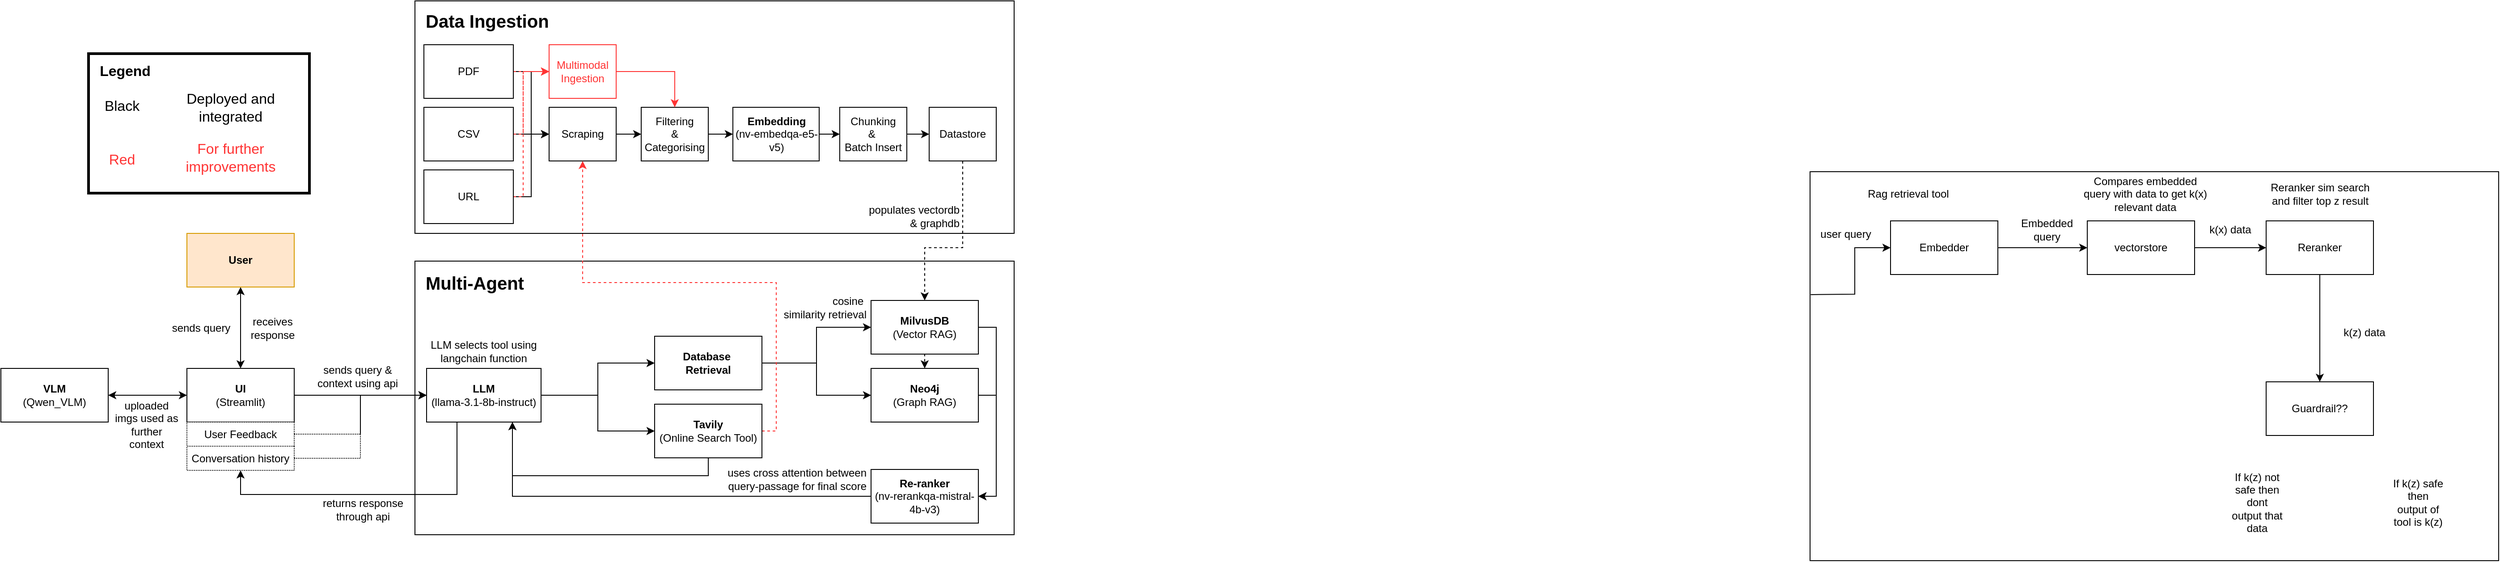 <mxfile version="24.5.3" type="device">
  <diagram name="Page-1" id="OuwUP65qcrgvOCPE6IUq">
    <mxGraphModel dx="1595" dy="1097" grid="0" gridSize="10" guides="1" tooltips="1" connect="1" arrows="1" fold="1" page="0" pageScale="1" pageWidth="850" pageHeight="1100" math="0" shadow="0">
      <root>
        <mxCell id="0" />
        <mxCell id="1" parent="0" />
        <mxCell id="2rJcS4rlqBvwB5Bz8rLU-26" style="edgeStyle=orthogonalEdgeStyle;rounded=0;orthogonalLoop=1;jettySize=auto;html=1;exitX=0.5;exitY=1;exitDx=0;exitDy=0;entryX=0.5;entryY=0;entryDx=0;entryDy=0;dashed=1;" edge="1" parent="1" source="2rJcS4rlqBvwB5Bz8rLU-8" target="2rJcS4rlqBvwB5Bz8rLU-15">
          <mxGeometry relative="1" as="geometry">
            <Array as="points">
              <mxPoint x="873" y="135" />
              <mxPoint x="830" y="135" />
            </Array>
          </mxGeometry>
        </mxCell>
        <mxCell id="PeV8ew4W6R2yW3cbjNy5-6" value="" style="rounded=0;whiteSpace=wrap;html=1;fillColor=none;align=left;" parent="1" vertex="1">
          <mxGeometry x="260" y="150" width="670" height="306" as="geometry" />
        </mxCell>
        <mxCell id="LoCKKTWlTXD0ZGGIlzzf-9" value="" style="rounded=0;whiteSpace=wrap;html=1;fillColor=none;" parent="1" vertex="1">
          <mxGeometry x="1820" y="50" width="770" height="435" as="geometry" />
        </mxCell>
        <mxCell id="PeV8ew4W6R2yW3cbjNy5-14" style="edgeStyle=orthogonalEdgeStyle;rounded=0;orthogonalLoop=1;jettySize=auto;html=1;entryX=0;entryY=0.5;entryDx=0;entryDy=0;" parent="1" source="LoCKKTWlTXD0ZGGIlzzf-1" target="PeV8ew4W6R2yW3cbjNy5-12" edge="1">
          <mxGeometry relative="1" as="geometry" />
        </mxCell>
        <mxCell id="PeV8ew4W6R2yW3cbjNy5-53" style="edgeStyle=orthogonalEdgeStyle;rounded=0;orthogonalLoop=1;jettySize=auto;html=1;exitX=0.25;exitY=1;exitDx=0;exitDy=0;entryX=0.5;entryY=1;entryDx=0;entryDy=0;" parent="1" source="LoCKKTWlTXD0ZGGIlzzf-1" target="2rJcS4rlqBvwB5Bz8rLU-5" edge="1">
          <mxGeometry relative="1" as="geometry">
            <mxPoint x="183" y="386" as="targetPoint" />
            <Array as="points">
              <mxPoint x="307" y="411" />
              <mxPoint x="65" y="411" />
            </Array>
          </mxGeometry>
        </mxCell>
        <mxCell id="2rJcS4rlqBvwB5Bz8rLU-19" style="edgeStyle=orthogonalEdgeStyle;rounded=0;orthogonalLoop=1;jettySize=auto;html=1;exitX=1;exitY=0.5;exitDx=0;exitDy=0;entryX=0;entryY=0.5;entryDx=0;entryDy=0;" edge="1" parent="1" source="LoCKKTWlTXD0ZGGIlzzf-1" target="2rJcS4rlqBvwB5Bz8rLU-16">
          <mxGeometry relative="1" as="geometry" />
        </mxCell>
        <mxCell id="LoCKKTWlTXD0ZGGIlzzf-1" value="&lt;b&gt;LLM&lt;/b&gt;&lt;br&gt;(llama-3.1-8b-instruct)" style="rounded=0;whiteSpace=wrap;html=1;" parent="1" vertex="1">
          <mxGeometry x="273" y="270" width="128" height="60" as="geometry" />
        </mxCell>
        <mxCell id="LoCKKTWlTXD0ZGGIlzzf-15" style="edgeStyle=orthogonalEdgeStyle;rounded=0;orthogonalLoop=1;jettySize=auto;html=1;" parent="1" source="LoCKKTWlTXD0ZGGIlzzf-2" target="LoCKKTWlTXD0ZGGIlzzf-14" edge="1">
          <mxGeometry relative="1" as="geometry" />
        </mxCell>
        <mxCell id="LoCKKTWlTXD0ZGGIlzzf-2" value="Embedder" style="rounded=0;whiteSpace=wrap;html=1;" parent="1" vertex="1">
          <mxGeometry x="1910" y="105" width="120" height="60" as="geometry" />
        </mxCell>
        <mxCell id="LoCKKTWlTXD0ZGGIlzzf-4" value="sends query &amp;amp; context using api" style="text;html=1;align=center;verticalAlign=middle;whiteSpace=wrap;rounded=0;" parent="1" vertex="1">
          <mxGeometry x="147" y="264" width="98" height="30" as="geometry" />
        </mxCell>
        <mxCell id="LoCKKTWlTXD0ZGGIlzzf-7" style="edgeStyle=orthogonalEdgeStyle;rounded=0;orthogonalLoop=1;jettySize=auto;html=1;exitX=1;exitY=0.5;exitDx=0;exitDy=0;entryX=0;entryY=0.5;entryDx=0;entryDy=0;" parent="1" source="LoCKKTWlTXD0ZGGIlzzf-5" target="LoCKKTWlTXD0ZGGIlzzf-1" edge="1">
          <mxGeometry relative="1" as="geometry" />
        </mxCell>
        <mxCell id="PeV8ew4W6R2yW3cbjNy5-2" value="" style="edgeStyle=orthogonalEdgeStyle;rounded=0;orthogonalLoop=1;jettySize=auto;html=1;strokeColor=none;" parent="1" source="LoCKKTWlTXD0ZGGIlzzf-5" target="PeV8ew4W6R2yW3cbjNy5-1" edge="1">
          <mxGeometry relative="1" as="geometry" />
        </mxCell>
        <mxCell id="2rJcS4rlqBvwB5Bz8rLU-22" style="edgeStyle=orthogonalEdgeStyle;rounded=0;orthogonalLoop=1;jettySize=auto;html=1;exitX=0;exitY=0.5;exitDx=0;exitDy=0;entryX=1;entryY=0.5;entryDx=0;entryDy=0;startArrow=classic;startFill=1;" edge="1" parent="1" source="LoCKKTWlTXD0ZGGIlzzf-5" target="2rJcS4rlqBvwB5Bz8rLU-21">
          <mxGeometry relative="1" as="geometry" />
        </mxCell>
        <mxCell id="LoCKKTWlTXD0ZGGIlzzf-5" value="&lt;b&gt;UI&lt;/b&gt;&lt;div&gt;(Streamlit)&lt;/div&gt;" style="rounded=0;whiteSpace=wrap;html=1;" parent="1" vertex="1">
          <mxGeometry x="5" y="270" width="120" height="60" as="geometry" />
        </mxCell>
        <mxCell id="LoCKKTWlTXD0ZGGIlzzf-8" value="LLM selects tool using langchain function" style="text;html=1;align=center;verticalAlign=middle;whiteSpace=wrap;rounded=0;" parent="1" vertex="1">
          <mxGeometry x="271" y="231" width="132" height="39" as="geometry" />
        </mxCell>
        <mxCell id="LoCKKTWlTXD0ZGGIlzzf-10" value="Rag retrieval tool" style="text;html=1;align=center;verticalAlign=middle;whiteSpace=wrap;rounded=0;" parent="1" vertex="1">
          <mxGeometry x="1850" y="40" width="160" height="70" as="geometry" />
        </mxCell>
        <mxCell id="LoCKKTWlTXD0ZGGIlzzf-12" value="" style="endArrow=classic;html=1;rounded=0;exitX=0.001;exitY=0.316;exitDx=0;exitDy=0;exitPerimeter=0;entryX=0;entryY=0.5;entryDx=0;entryDy=0;" parent="1" source="LoCKKTWlTXD0ZGGIlzzf-9" target="LoCKKTWlTXD0ZGGIlzzf-2" edge="1">
          <mxGeometry width="50" height="50" relative="1" as="geometry">
            <mxPoint x="1950" y="235" as="sourcePoint" />
            <mxPoint x="2000" y="185" as="targetPoint" />
            <Array as="points">
              <mxPoint x="1870" y="187" />
              <mxPoint x="1870" y="135" />
            </Array>
          </mxGeometry>
        </mxCell>
        <mxCell id="LoCKKTWlTXD0ZGGIlzzf-13" value="user query" style="text;html=1;align=center;verticalAlign=middle;whiteSpace=wrap;rounded=0;" parent="1" vertex="1">
          <mxGeometry x="1830" y="105" width="60" height="30" as="geometry" />
        </mxCell>
        <mxCell id="LoCKKTWlTXD0ZGGIlzzf-18" style="edgeStyle=orthogonalEdgeStyle;rounded=0;orthogonalLoop=1;jettySize=auto;html=1;entryX=0;entryY=0.5;entryDx=0;entryDy=0;" parent="1" source="LoCKKTWlTXD0ZGGIlzzf-14" target="LoCKKTWlTXD0ZGGIlzzf-17" edge="1">
          <mxGeometry relative="1" as="geometry" />
        </mxCell>
        <mxCell id="LoCKKTWlTXD0ZGGIlzzf-14" value="vectorstore" style="rounded=0;whiteSpace=wrap;html=1;" parent="1" vertex="1">
          <mxGeometry x="2130" y="105" width="120" height="60" as="geometry" />
        </mxCell>
        <mxCell id="LoCKKTWlTXD0ZGGIlzzf-16" value="Embedded query" style="text;html=1;align=center;verticalAlign=middle;whiteSpace=wrap;rounded=0;" parent="1" vertex="1">
          <mxGeometry x="2040" y="95" width="90" height="40" as="geometry" />
        </mxCell>
        <mxCell id="LoCKKTWlTXD0ZGGIlzzf-19" value="Compares embedded query with data to get k(x) relevant data" style="text;html=1;align=center;verticalAlign=middle;whiteSpace=wrap;rounded=0;" parent="1" vertex="1">
          <mxGeometry x="2120" y="55" width="150" height="40" as="geometry" />
        </mxCell>
        <mxCell id="LoCKKTWlTXD0ZGGIlzzf-20" value="k(x) data" style="text;html=1;align=center;verticalAlign=middle;whiteSpace=wrap;rounded=0;" parent="1" vertex="1">
          <mxGeometry x="2260" y="100" width="60" height="30" as="geometry" />
        </mxCell>
        <mxCell id="LoCKKTWlTXD0ZGGIlzzf-23" style="edgeStyle=orthogonalEdgeStyle;rounded=0;orthogonalLoop=1;jettySize=auto;html=1;entryX=0.5;entryY=0;entryDx=0;entryDy=0;" parent="1" source="LoCKKTWlTXD0ZGGIlzzf-17" target="LoCKKTWlTXD0ZGGIlzzf-22" edge="1">
          <mxGeometry relative="1" as="geometry" />
        </mxCell>
        <mxCell id="LoCKKTWlTXD0ZGGIlzzf-17" value="Reranker" style="rounded=0;whiteSpace=wrap;html=1;" parent="1" vertex="1">
          <mxGeometry x="2330" y="105" width="120" height="60" as="geometry" />
        </mxCell>
        <mxCell id="LoCKKTWlTXD0ZGGIlzzf-22" value="Guardrail??" style="rounded=0;whiteSpace=wrap;html=1;" parent="1" vertex="1">
          <mxGeometry x="2330" y="285" width="120" height="60" as="geometry" />
        </mxCell>
        <mxCell id="LoCKKTWlTXD0ZGGIlzzf-24" value="k(z) data" style="text;html=1;align=center;verticalAlign=middle;whiteSpace=wrap;rounded=0;" parent="1" vertex="1">
          <mxGeometry x="2410" y="215" width="60" height="30" as="geometry" />
        </mxCell>
        <mxCell id="LoCKKTWlTXD0ZGGIlzzf-25" value="Reranker sim search and filter top z result" style="text;html=1;align=center;verticalAlign=middle;whiteSpace=wrap;rounded=0;" parent="1" vertex="1">
          <mxGeometry x="2332.5" y="60" width="115" height="30" as="geometry" />
        </mxCell>
        <mxCell id="LoCKKTWlTXD0ZGGIlzzf-30" value="If k(z) safe then output of tool is k(z)" style="text;html=1;align=center;verticalAlign=middle;whiteSpace=wrap;rounded=0;" parent="1" vertex="1">
          <mxGeometry x="2470" y="405" width="60" height="30" as="geometry" />
        </mxCell>
        <mxCell id="LoCKKTWlTXD0ZGGIlzzf-31" value="If k(z) not safe then dont output that data" style="text;html=1;align=center;verticalAlign=middle;whiteSpace=wrap;rounded=0;" parent="1" vertex="1">
          <mxGeometry x="2290" y="405" width="60" height="30" as="geometry" />
        </mxCell>
        <mxCell id="PeV8ew4W6R2yW3cbjNy5-3" value="" style="edgeStyle=orthogonalEdgeStyle;rounded=0;orthogonalLoop=1;jettySize=auto;html=1;startArrow=classic;startFill=1;" parent="1" source="PeV8ew4W6R2yW3cbjNy5-1" target="LoCKKTWlTXD0ZGGIlzzf-5" edge="1">
          <mxGeometry relative="1" as="geometry" />
        </mxCell>
        <mxCell id="PeV8ew4W6R2yW3cbjNy5-1" value="&lt;b&gt;User&lt;/b&gt;" style="rounded=0;whiteSpace=wrap;html=1;fontStyle=0;labelBorderColor=none;fillColor=#ffe6cc;strokeColor=#d79b00;" parent="1" vertex="1">
          <mxGeometry x="5" y="119" width="120" height="60" as="geometry" />
        </mxCell>
        <mxCell id="PeV8ew4W6R2yW3cbjNy5-7" value="&lt;font style=&quot;font-size: 20px;&quot;&gt;&lt;b&gt;Multi-Agent&lt;/b&gt;&lt;/font&gt;" style="text;html=1;align=left;verticalAlign=middle;whiteSpace=wrap;rounded=0;" parent="1" vertex="1">
          <mxGeometry x="270" y="154" width="230" height="40" as="geometry" />
        </mxCell>
        <mxCell id="PeV8ew4W6R2yW3cbjNy5-21" style="edgeStyle=orthogonalEdgeStyle;rounded=0;orthogonalLoop=1;jettySize=auto;html=1;entryX=0;entryY=0.5;entryDx=0;entryDy=0;" parent="1" source="PeV8ew4W6R2yW3cbjNy5-12" target="PeV8ew4W6R2yW3cbjNy5-17" edge="1">
          <mxGeometry relative="1" as="geometry" />
        </mxCell>
        <mxCell id="2rJcS4rlqBvwB5Bz8rLU-24" style="edgeStyle=orthogonalEdgeStyle;rounded=0;orthogonalLoop=1;jettySize=auto;html=1;exitX=1;exitY=0.5;exitDx=0;exitDy=0;entryX=0;entryY=0.5;entryDx=0;entryDy=0;" edge="1" parent="1" source="PeV8ew4W6R2yW3cbjNy5-12" target="2rJcS4rlqBvwB5Bz8rLU-15">
          <mxGeometry relative="1" as="geometry" />
        </mxCell>
        <mxCell id="PeV8ew4W6R2yW3cbjNy5-12" value="&lt;b&gt;Database&amp;nbsp;&lt;/b&gt;&lt;div&gt;&lt;b&gt;Retrieval&lt;/b&gt;&lt;/div&gt;" style="rounded=0;whiteSpace=wrap;html=1;" parent="1" vertex="1">
          <mxGeometry x="528" y="234" width="120" height="60" as="geometry" />
        </mxCell>
        <mxCell id="PeV8ew4W6R2yW3cbjNy5-22" style="edgeStyle=orthogonalEdgeStyle;rounded=0;orthogonalLoop=1;jettySize=auto;html=1;exitX=1;exitY=0.5;exitDx=0;exitDy=0;entryX=1;entryY=0.5;entryDx=0;entryDy=0;" parent="1" source="PeV8ew4W6R2yW3cbjNy5-17" target="PeV8ew4W6R2yW3cbjNy5-19" edge="1">
          <mxGeometry relative="1" as="geometry" />
        </mxCell>
        <mxCell id="PeV8ew4W6R2yW3cbjNy5-26" style="edgeStyle=orthogonalEdgeStyle;rounded=0;orthogonalLoop=1;jettySize=auto;html=1;exitX=0;exitY=0.5;exitDx=0;exitDy=0;entryX=0.75;entryY=1;entryDx=0;entryDy=0;" parent="1" source="PeV8ew4W6R2yW3cbjNy5-19" target="LoCKKTWlTXD0ZGGIlzzf-1" edge="1">
          <mxGeometry relative="1" as="geometry">
            <Array as="points">
              <mxPoint x="369" y="413" />
            </Array>
          </mxGeometry>
        </mxCell>
        <mxCell id="PeV8ew4W6R2yW3cbjNy5-19" value="&lt;b&gt;Re-ranker&lt;/b&gt;&lt;div&gt;(nv-rerankqa-mistral-4b-v3)&lt;/div&gt;" style="rounded=0;whiteSpace=wrap;html=1;" parent="1" vertex="1">
          <mxGeometry x="770" y="383" width="120" height="60" as="geometry" />
        </mxCell>
        <mxCell id="PeV8ew4W6R2yW3cbjNy5-28" value="" style="rounded=0;whiteSpace=wrap;html=1;fillColor=none;align=left;" parent="1" vertex="1">
          <mxGeometry x="260" y="-141" width="670" height="260" as="geometry" />
        </mxCell>
        <mxCell id="PeV8ew4W6R2yW3cbjNy5-40" style="edgeStyle=orthogonalEdgeStyle;rounded=0;orthogonalLoop=1;jettySize=auto;html=1;entryX=0;entryY=0.5;entryDx=0;entryDy=0;" parent="1" source="PeV8ew4W6R2yW3cbjNy5-29" target="PeV8ew4W6R2yW3cbjNy5-30" edge="1">
          <mxGeometry relative="1" as="geometry" />
        </mxCell>
        <mxCell id="2rJcS4rlqBvwB5Bz8rLU-42" style="edgeStyle=orthogonalEdgeStyle;rounded=0;orthogonalLoop=1;jettySize=auto;html=1;exitX=1;exitY=0.5;exitDx=0;exitDy=0;entryX=0;entryY=0.5;entryDx=0;entryDy=0;strokeColor=#FF3333;dashed=1;" edge="1" parent="1" source="PeV8ew4W6R2yW3cbjNy5-29" target="2rJcS4rlqBvwB5Bz8rLU-33">
          <mxGeometry relative="1" as="geometry" />
        </mxCell>
        <mxCell id="PeV8ew4W6R2yW3cbjNy5-29" value="PDF&lt;span style=&quot;color: rgba(0, 0, 0, 0); font-family: monospace; font-size: 0px; text-align: start; text-wrap: nowrap;&quot;&gt;%3CmxGraphModel%3E%3Croot%3E%3CmxCell%20id%3D%220%22%2F%3E%3CmxCell%20id%3D%221%22%20parent%3D%220%22%2F%3E%3CmxCell%20id%3D%222%22%20value%3D%22%26lt%3Bfont%20style%3D%26quot%3Bfont-size%3A%2020px%3B%26quot%3B%26gt%3B%26lt%3Bb%26gt%3BMulti-agent%26amp%3Bnbsp%3B%26lt%3B%2Fb%26gt%3B%26lt%3B%2Ffont%26gt%3B%22%20style%3D%22text%3Bhtml%3D1%3Balign%3Dleft%3BverticalAlign%3Dmiddle%3BwhiteSpace%3Dwrap%3Brounded%3D0%3B%22%20vertex%3D%221%22%20parent%3D%221%22%3E%3CmxGeometry%20x%3D%22270%22%20y%3D%22130%22%20width%3D%22230%22%20height%3D%2240%22%20as%3D%22geometry%22%2F%3E%3C%2FmxCell%3E%3C%2Froot%3E%3C%2FmxGraphModel%3E&lt;/span&gt;&lt;span style=&quot;color: rgba(0, 0, 0, 0); font-family: monospace; font-size: 0px; text-align: start; text-wrap: nowrap;&quot;&gt;%3CmxGraphModel%3E%3Croot%3E%3CmxCell%20id%3D%220%22%2F%3E%3CmxCell%20id%3D%221%22%20parent%3D%220%22%2F%3E%3CmxCell%20id%3D%222%22%20value%3D%22%26lt%3Bfont%20style%3D%26quot%3Bfont-size%3A%2020px%3B%26quot%3B%26gt%3B%26lt%3Bb%26gt%3BMulti-agent%26amp%3Bnbsp%3B%26lt%3B%2Fb%26gt%3B%26lt%3B%2Ffont%26gt%3B%22%20style%3D%22text%3Bhtml%3D1%3Balign%3Dleft%3BverticalAlign%3Dmiddle%3BwhiteSpace%3Dwrap%3Brounded%3D0%3B%22%20vertex%3D%221%22%20parent%3D%221%22%3E%3CmxGeometry%20x%3D%22270%22%20y%3D%22130%22%20width%3D%22230%22%20height%3D%2240%22%20as%3D%22geometry%22%2F%3E%3C%2FmxCell%3E%3C%2Froot%3E%3C%2FmxGraphModel%3E&lt;/span&gt;" style="rounded=0;whiteSpace=wrap;html=1;" parent="1" vertex="1">
          <mxGeometry x="270" y="-92" width="100" height="60" as="geometry" />
        </mxCell>
        <mxCell id="PeV8ew4W6R2yW3cbjNy5-43" value="" style="edgeStyle=orthogonalEdgeStyle;rounded=0;orthogonalLoop=1;jettySize=auto;html=1;" parent="1" source="PeV8ew4W6R2yW3cbjNy5-30" target="PeV8ew4W6R2yW3cbjNy5-33" edge="1">
          <mxGeometry relative="1" as="geometry" />
        </mxCell>
        <mxCell id="PeV8ew4W6R2yW3cbjNy5-30" value="Scraping" style="rounded=0;whiteSpace=wrap;html=1;" parent="1" vertex="1">
          <mxGeometry x="410" y="-22" width="75" height="60" as="geometry" />
        </mxCell>
        <mxCell id="2rJcS4rlqBvwB5Bz8rLU-12" value="" style="edgeStyle=orthogonalEdgeStyle;rounded=0;orthogonalLoop=1;jettySize=auto;html=1;" edge="1" parent="1" source="PeV8ew4W6R2yW3cbjNy5-32" target="2rJcS4rlqBvwB5Bz8rLU-8">
          <mxGeometry relative="1" as="geometry" />
        </mxCell>
        <mxCell id="PeV8ew4W6R2yW3cbjNy5-32" value="Chunking&lt;div&gt;&amp;amp;&amp;nbsp;&lt;/div&gt;&lt;div&gt;Batch Insert&lt;/div&gt;" style="rounded=0;whiteSpace=wrap;html=1;" parent="1" vertex="1">
          <mxGeometry x="735" y="-22" width="75" height="60" as="geometry" />
        </mxCell>
        <mxCell id="PeV8ew4W6R2yW3cbjNy5-45" value="" style="edgeStyle=orthogonalEdgeStyle;rounded=0;orthogonalLoop=1;jettySize=auto;html=1;" parent="1" source="PeV8ew4W6R2yW3cbjNy5-33" target="PeV8ew4W6R2yW3cbjNy5-34" edge="1">
          <mxGeometry relative="1" as="geometry" />
        </mxCell>
        <mxCell id="PeV8ew4W6R2yW3cbjNy5-33" value="Filtering&lt;br&gt;&amp;amp;&lt;br&gt;Categorising" style="rounded=0;whiteSpace=wrap;html=1;" parent="1" vertex="1">
          <mxGeometry x="513" y="-22" width="75" height="60" as="geometry" />
        </mxCell>
        <mxCell id="PeV8ew4W6R2yW3cbjNy5-47" value="" style="edgeStyle=orthogonalEdgeStyle;rounded=0;orthogonalLoop=1;jettySize=auto;html=1;" parent="1" source="PeV8ew4W6R2yW3cbjNy5-34" target="PeV8ew4W6R2yW3cbjNy5-32" edge="1">
          <mxGeometry relative="1" as="geometry" />
        </mxCell>
        <mxCell id="PeV8ew4W6R2yW3cbjNy5-34" value="&lt;b&gt;Embedding&lt;/b&gt;&lt;div&gt;(nv-embedqa-e5-v5)&lt;/div&gt;" style="rounded=0;whiteSpace=wrap;html=1;" parent="1" vertex="1">
          <mxGeometry x="615.5" y="-22" width="96.5" height="60" as="geometry" />
        </mxCell>
        <mxCell id="PeV8ew4W6R2yW3cbjNy5-35" value="&lt;font style=&quot;font-size: 20px;&quot;&gt;&lt;b&gt;Data Ingestion&lt;/b&gt;&lt;/font&gt;" style="text;html=1;align=left;verticalAlign=middle;whiteSpace=wrap;rounded=0;" parent="1" vertex="1">
          <mxGeometry x="270" y="-139" width="230" height="40" as="geometry" />
        </mxCell>
        <mxCell id="PeV8ew4W6R2yW3cbjNy5-39" value="" style="edgeStyle=orthogonalEdgeStyle;rounded=0;orthogonalLoop=1;jettySize=auto;html=1;" parent="1" source="PeV8ew4W6R2yW3cbjNy5-36" target="PeV8ew4W6R2yW3cbjNy5-30" edge="1">
          <mxGeometry relative="1" as="geometry" />
        </mxCell>
        <mxCell id="2rJcS4rlqBvwB5Bz8rLU-43" style="edgeStyle=orthogonalEdgeStyle;rounded=0;orthogonalLoop=1;jettySize=auto;html=1;exitX=1;exitY=0.5;exitDx=0;exitDy=0;entryX=0;entryY=0.5;entryDx=0;entryDy=0;dashed=1;strokeColor=#FF3333;" edge="1" parent="1" source="PeV8ew4W6R2yW3cbjNy5-36" target="2rJcS4rlqBvwB5Bz8rLU-33">
          <mxGeometry relative="1" as="geometry">
            <mxPoint x="408.944" y="-62.278" as="targetPoint" />
            <Array as="points">
              <mxPoint x="381" y="8" />
              <mxPoint x="381" y="-62" />
            </Array>
          </mxGeometry>
        </mxCell>
        <mxCell id="PeV8ew4W6R2yW3cbjNy5-36" value="CSV" style="rounded=0;whiteSpace=wrap;html=1;" parent="1" vertex="1">
          <mxGeometry x="270" y="-22" width="100" height="60" as="geometry" />
        </mxCell>
        <mxCell id="PeV8ew4W6R2yW3cbjNy5-41" style="edgeStyle=orthogonalEdgeStyle;rounded=0;orthogonalLoop=1;jettySize=auto;html=1;entryX=0;entryY=0.5;entryDx=0;entryDy=0;" parent="1" source="PeV8ew4W6R2yW3cbjNy5-37" target="PeV8ew4W6R2yW3cbjNy5-30" edge="1">
          <mxGeometry relative="1" as="geometry" />
        </mxCell>
        <mxCell id="2rJcS4rlqBvwB5Bz8rLU-44" style="edgeStyle=orthogonalEdgeStyle;rounded=0;orthogonalLoop=1;jettySize=auto;html=1;exitX=1;exitY=0.5;exitDx=0;exitDy=0;entryX=0;entryY=0.5;entryDx=0;entryDy=0;dashed=1;strokeColor=#FF3333;" edge="1" parent="1" source="PeV8ew4W6R2yW3cbjNy5-37" target="2rJcS4rlqBvwB5Bz8rLU-33">
          <mxGeometry relative="1" as="geometry">
            <Array as="points">
              <mxPoint x="381" y="78" />
              <mxPoint x="381" y="-62" />
            </Array>
          </mxGeometry>
        </mxCell>
        <mxCell id="PeV8ew4W6R2yW3cbjNy5-37" value="URL" style="rounded=0;whiteSpace=wrap;html=1;" parent="1" vertex="1">
          <mxGeometry x="270" y="48" width="100" height="60" as="geometry" />
        </mxCell>
        <mxCell id="PeV8ew4W6R2yW3cbjNy5-42" style="edgeStyle=orthogonalEdgeStyle;rounded=0;orthogonalLoop=1;jettySize=auto;html=1;exitX=0.5;exitY=1;exitDx=0;exitDy=0;" parent="1" source="PeV8ew4W6R2yW3cbjNy5-6" target="PeV8ew4W6R2yW3cbjNy5-6" edge="1">
          <mxGeometry relative="1" as="geometry" />
        </mxCell>
        <mxCell id="2rJcS4rlqBvwB5Bz8rLU-4" style="edgeStyle=orthogonalEdgeStyle;rounded=0;orthogonalLoop=1;jettySize=auto;html=1;exitX=1;exitY=0.5;exitDx=0;exitDy=0;entryX=0;entryY=0.5;entryDx=0;entryDy=0;dashed=1;dashPattern=1 1;" edge="1" parent="1" source="2rJcS4rlqBvwB5Bz8rLU-1" target="LoCKKTWlTXD0ZGGIlzzf-1">
          <mxGeometry relative="1" as="geometry" />
        </mxCell>
        <mxCell id="2rJcS4rlqBvwB5Bz8rLU-1" value="User Feedback" style="rounded=0;whiteSpace=wrap;html=1;dashed=1;dashPattern=1 1;" vertex="1" parent="1">
          <mxGeometry x="5" y="330" width="120" height="27" as="geometry" />
        </mxCell>
        <mxCell id="2rJcS4rlqBvwB5Bz8rLU-2" value="sends query" style="text;html=1;align=center;verticalAlign=middle;whiteSpace=wrap;rounded=0;" vertex="1" parent="1">
          <mxGeometry x="-16" y="210" width="74" height="30" as="geometry" />
        </mxCell>
        <mxCell id="2rJcS4rlqBvwB5Bz8rLU-3" value="receives response" style="text;html=1;align=center;verticalAlign=middle;whiteSpace=wrap;rounded=0;" vertex="1" parent="1">
          <mxGeometry x="64" y="210" width="74" height="30" as="geometry" />
        </mxCell>
        <mxCell id="2rJcS4rlqBvwB5Bz8rLU-6" style="edgeStyle=orthogonalEdgeStyle;rounded=0;orthogonalLoop=1;jettySize=auto;html=1;exitX=1;exitY=0.5;exitDx=0;exitDy=0;entryX=0;entryY=0.5;entryDx=0;entryDy=0;dashed=1;dashPattern=1 1;" edge="1" parent="1" source="2rJcS4rlqBvwB5Bz8rLU-5" target="LoCKKTWlTXD0ZGGIlzzf-1">
          <mxGeometry relative="1" as="geometry" />
        </mxCell>
        <mxCell id="2rJcS4rlqBvwB5Bz8rLU-5" value="Conversation history" style="rounded=0;whiteSpace=wrap;html=1;dashed=1;dashPattern=1 1;" vertex="1" parent="1">
          <mxGeometry x="5" y="357" width="120" height="27" as="geometry" />
        </mxCell>
        <mxCell id="2rJcS4rlqBvwB5Bz8rLU-25" style="edgeStyle=orthogonalEdgeStyle;rounded=0;orthogonalLoop=1;jettySize=auto;html=1;exitX=0.5;exitY=1;exitDx=0;exitDy=0;entryX=0.5;entryY=0;entryDx=0;entryDy=0;dashed=1;" edge="1" parent="1" source="2rJcS4rlqBvwB5Bz8rLU-8" target="PeV8ew4W6R2yW3cbjNy5-17">
          <mxGeometry relative="1" as="geometry">
            <Array as="points">
              <mxPoint x="873" y="135" />
              <mxPoint x="830" y="135" />
            </Array>
          </mxGeometry>
        </mxCell>
        <mxCell id="2rJcS4rlqBvwB5Bz8rLU-8" value="Datastore" style="rounded=0;whiteSpace=wrap;html=1;" vertex="1" parent="1">
          <mxGeometry x="835" y="-22" width="75" height="60" as="geometry" />
        </mxCell>
        <mxCell id="2rJcS4rlqBvwB5Bz8rLU-14" value="returns response through api" style="text;html=1;align=center;verticalAlign=middle;whiteSpace=wrap;rounded=0;" vertex="1" parent="1">
          <mxGeometry x="153" y="413" width="98" height="30" as="geometry" />
        </mxCell>
        <mxCell id="2rJcS4rlqBvwB5Bz8rLU-18" style="edgeStyle=orthogonalEdgeStyle;rounded=0;orthogonalLoop=1;jettySize=auto;html=1;exitX=1;exitY=0.5;exitDx=0;exitDy=0;entryX=1;entryY=0.5;entryDx=0;entryDy=0;" edge="1" parent="1" source="2rJcS4rlqBvwB5Bz8rLU-15" target="PeV8ew4W6R2yW3cbjNy5-19">
          <mxGeometry relative="1" as="geometry" />
        </mxCell>
        <mxCell id="2rJcS4rlqBvwB5Bz8rLU-15" value="&lt;b&gt;Neo4j&lt;/b&gt;&lt;div&gt;(Graph RAG)&lt;/div&gt;" style="rounded=0;whiteSpace=wrap;html=1;" vertex="1" parent="1">
          <mxGeometry x="770" y="270" width="120" height="60" as="geometry" />
        </mxCell>
        <mxCell id="2rJcS4rlqBvwB5Bz8rLU-20" style="edgeStyle=orthogonalEdgeStyle;rounded=0;orthogonalLoop=1;jettySize=auto;html=1;exitX=0.5;exitY=1;exitDx=0;exitDy=0;entryX=0.75;entryY=1;entryDx=0;entryDy=0;" edge="1" parent="1" source="2rJcS4rlqBvwB5Bz8rLU-16" target="LoCKKTWlTXD0ZGGIlzzf-1">
          <mxGeometry relative="1" as="geometry">
            <Array as="points">
              <mxPoint x="588" y="390" />
              <mxPoint x="369" y="390" />
            </Array>
          </mxGeometry>
        </mxCell>
        <mxCell id="2rJcS4rlqBvwB5Bz8rLU-30" style="edgeStyle=orthogonalEdgeStyle;rounded=0;orthogonalLoop=1;jettySize=auto;html=1;exitX=1;exitY=0.5;exitDx=0;exitDy=0;entryX=0.5;entryY=1;entryDx=0;entryDy=0;fillColor=#f8cecc;strokeColor=#FF3333;dashed=1;" edge="1" parent="1" source="2rJcS4rlqBvwB5Bz8rLU-16" target="PeV8ew4W6R2yW3cbjNy5-30">
          <mxGeometry relative="1" as="geometry">
            <Array as="points">
              <mxPoint x="664" y="340" />
              <mxPoint x="664" y="174" />
              <mxPoint x="448" y="174" />
            </Array>
          </mxGeometry>
        </mxCell>
        <mxCell id="2rJcS4rlqBvwB5Bz8rLU-16" value="&lt;div&gt;&lt;b&gt;Tavily&lt;/b&gt;&lt;/div&gt;(Online Search Tool)" style="rounded=0;whiteSpace=wrap;html=1;" vertex="1" parent="1">
          <mxGeometry x="528" y="310" width="120" height="60" as="geometry" />
        </mxCell>
        <mxCell id="2rJcS4rlqBvwB5Bz8rLU-21" value="&lt;b&gt;VLM&lt;/b&gt;&lt;div&gt;(Qwen_VLM)&lt;/div&gt;" style="rounded=0;whiteSpace=wrap;html=1;" vertex="1" parent="1">
          <mxGeometry x="-203" y="270" width="120" height="60" as="geometry" />
        </mxCell>
        <mxCell id="2rJcS4rlqBvwB5Bz8rLU-23" value="uploaded imgs used as further context" style="text;html=1;align=center;verticalAlign=middle;whiteSpace=wrap;rounded=0;" vertex="1" parent="1">
          <mxGeometry x="-77" y="318" width="74" height="30" as="geometry" />
        </mxCell>
        <mxCell id="PeV8ew4W6R2yW3cbjNy5-17" value="&lt;b&gt;MilvusDB&lt;/b&gt;&lt;div&gt;(Vector RAG)&lt;/div&gt;" style="rounded=0;whiteSpace=wrap;html=1;" parent="1" vertex="1">
          <mxGeometry x="770" y="194" width="120" height="60" as="geometry" />
        </mxCell>
        <mxCell id="2rJcS4rlqBvwB5Bz8rLU-27" value="populates vectordb&lt;div&gt;&amp;amp; graphdb&lt;/div&gt;" style="text;html=1;align=right;verticalAlign=middle;whiteSpace=wrap;rounded=0;" vertex="1" parent="1">
          <mxGeometry x="762" y="80" width="109" height="39" as="geometry" />
        </mxCell>
        <mxCell id="2rJcS4rlqBvwB5Bz8rLU-28" value="cosine&amp;nbsp;&lt;div&gt;similarity retrieval&lt;/div&gt;" style="text;html=1;align=right;verticalAlign=middle;whiteSpace=wrap;rounded=0;" vertex="1" parent="1">
          <mxGeometry x="662" y="182" width="105" height="39" as="geometry" />
        </mxCell>
        <mxCell id="2rJcS4rlqBvwB5Bz8rLU-29" value="uses cross attention between query-passage for final score" style="text;html=1;align=right;verticalAlign=middle;whiteSpace=wrap;rounded=0;" vertex="1" parent="1">
          <mxGeometry x="594" y="374" width="173" height="39" as="geometry" />
        </mxCell>
        <mxCell id="2rJcS4rlqBvwB5Bz8rLU-41" style="edgeStyle=orthogonalEdgeStyle;rounded=0;orthogonalLoop=1;jettySize=auto;html=1;exitX=1;exitY=0.5;exitDx=0;exitDy=0;entryX=0.5;entryY=0;entryDx=0;entryDy=0;fontColor=#FF3333;strokeColor=#FF3333;" edge="1" parent="1" source="2rJcS4rlqBvwB5Bz8rLU-33" target="PeV8ew4W6R2yW3cbjNy5-33">
          <mxGeometry relative="1" as="geometry">
            <Array as="points">
              <mxPoint x="551" y="-62" />
            </Array>
          </mxGeometry>
        </mxCell>
        <mxCell id="2rJcS4rlqBvwB5Bz8rLU-33" value="Multimodal&lt;div&gt;Ingestion&lt;/div&gt;" style="rounded=0;whiteSpace=wrap;html=1;strokeColor=#FF3333;fontColor=#FF3333;" vertex="1" parent="1">
          <mxGeometry x="410" y="-92" width="75" height="60" as="geometry" />
        </mxCell>
        <mxCell id="2rJcS4rlqBvwB5Bz8rLU-40" value="" style="group;strokeWidth=3;perimeterSpacing=3;" vertex="1" connectable="0" parent="1">
          <mxGeometry x="-105" y="-82" width="247" height="156" as="geometry" />
        </mxCell>
        <mxCell id="2rJcS4rlqBvwB5Bz8rLU-34" value="" style="rounded=0;whiteSpace=wrap;html=1;strokeWidth=3;" vertex="1" parent="2rJcS4rlqBvwB5Bz8rLU-40">
          <mxGeometry width="247" height="156" as="geometry" />
        </mxCell>
        <mxCell id="2rJcS4rlqBvwB5Bz8rLU-35" value="Legend" style="text;html=1;align=center;verticalAlign=middle;whiteSpace=wrap;rounded=0;fontSize=16;fontStyle=1" vertex="1" parent="2rJcS4rlqBvwB5Bz8rLU-40">
          <mxGeometry x="14.423" y="4" width="54.088" height="30" as="geometry" />
        </mxCell>
        <mxCell id="2rJcS4rlqBvwB5Bz8rLU-36" value="Black" style="text;html=1;align=center;verticalAlign=middle;whiteSpace=wrap;rounded=0;fontSize=16;fontStyle=0" vertex="1" parent="2rJcS4rlqBvwB5Bz8rLU-40">
          <mxGeometry x="7.212" y="43" width="61.299" height="30" as="geometry" />
        </mxCell>
        <mxCell id="2rJcS4rlqBvwB5Bz8rLU-37" value="Red" style="text;html=1;align=center;verticalAlign=middle;whiteSpace=wrap;rounded=0;fontSize=16;fontStyle=0;fontColor=#FF3333;" vertex="1" parent="2rJcS4rlqBvwB5Bz8rLU-40">
          <mxGeometry x="7.212" y="103" width="61.299" height="30" as="geometry" />
        </mxCell>
        <mxCell id="2rJcS4rlqBvwB5Bz8rLU-38" value="Deployed and integrated" style="text;html=1;align=center;verticalAlign=middle;whiteSpace=wrap;rounded=0;fontSize=16;fontStyle=0" vertex="1" parent="2rJcS4rlqBvwB5Bz8rLU-40">
          <mxGeometry x="85.639" y="45" width="146.036" height="30" as="geometry" />
        </mxCell>
        <mxCell id="2rJcS4rlqBvwB5Bz8rLU-39" value="For further improvements" style="text;html=1;align=center;verticalAlign=middle;whiteSpace=wrap;rounded=0;fontSize=16;fontStyle=0;fontColor=#FF3333;" vertex="1" parent="2rJcS4rlqBvwB5Bz8rLU-40">
          <mxGeometry x="85.639" y="101" width="146.036" height="30" as="geometry" />
        </mxCell>
      </root>
    </mxGraphModel>
  </diagram>
</mxfile>
